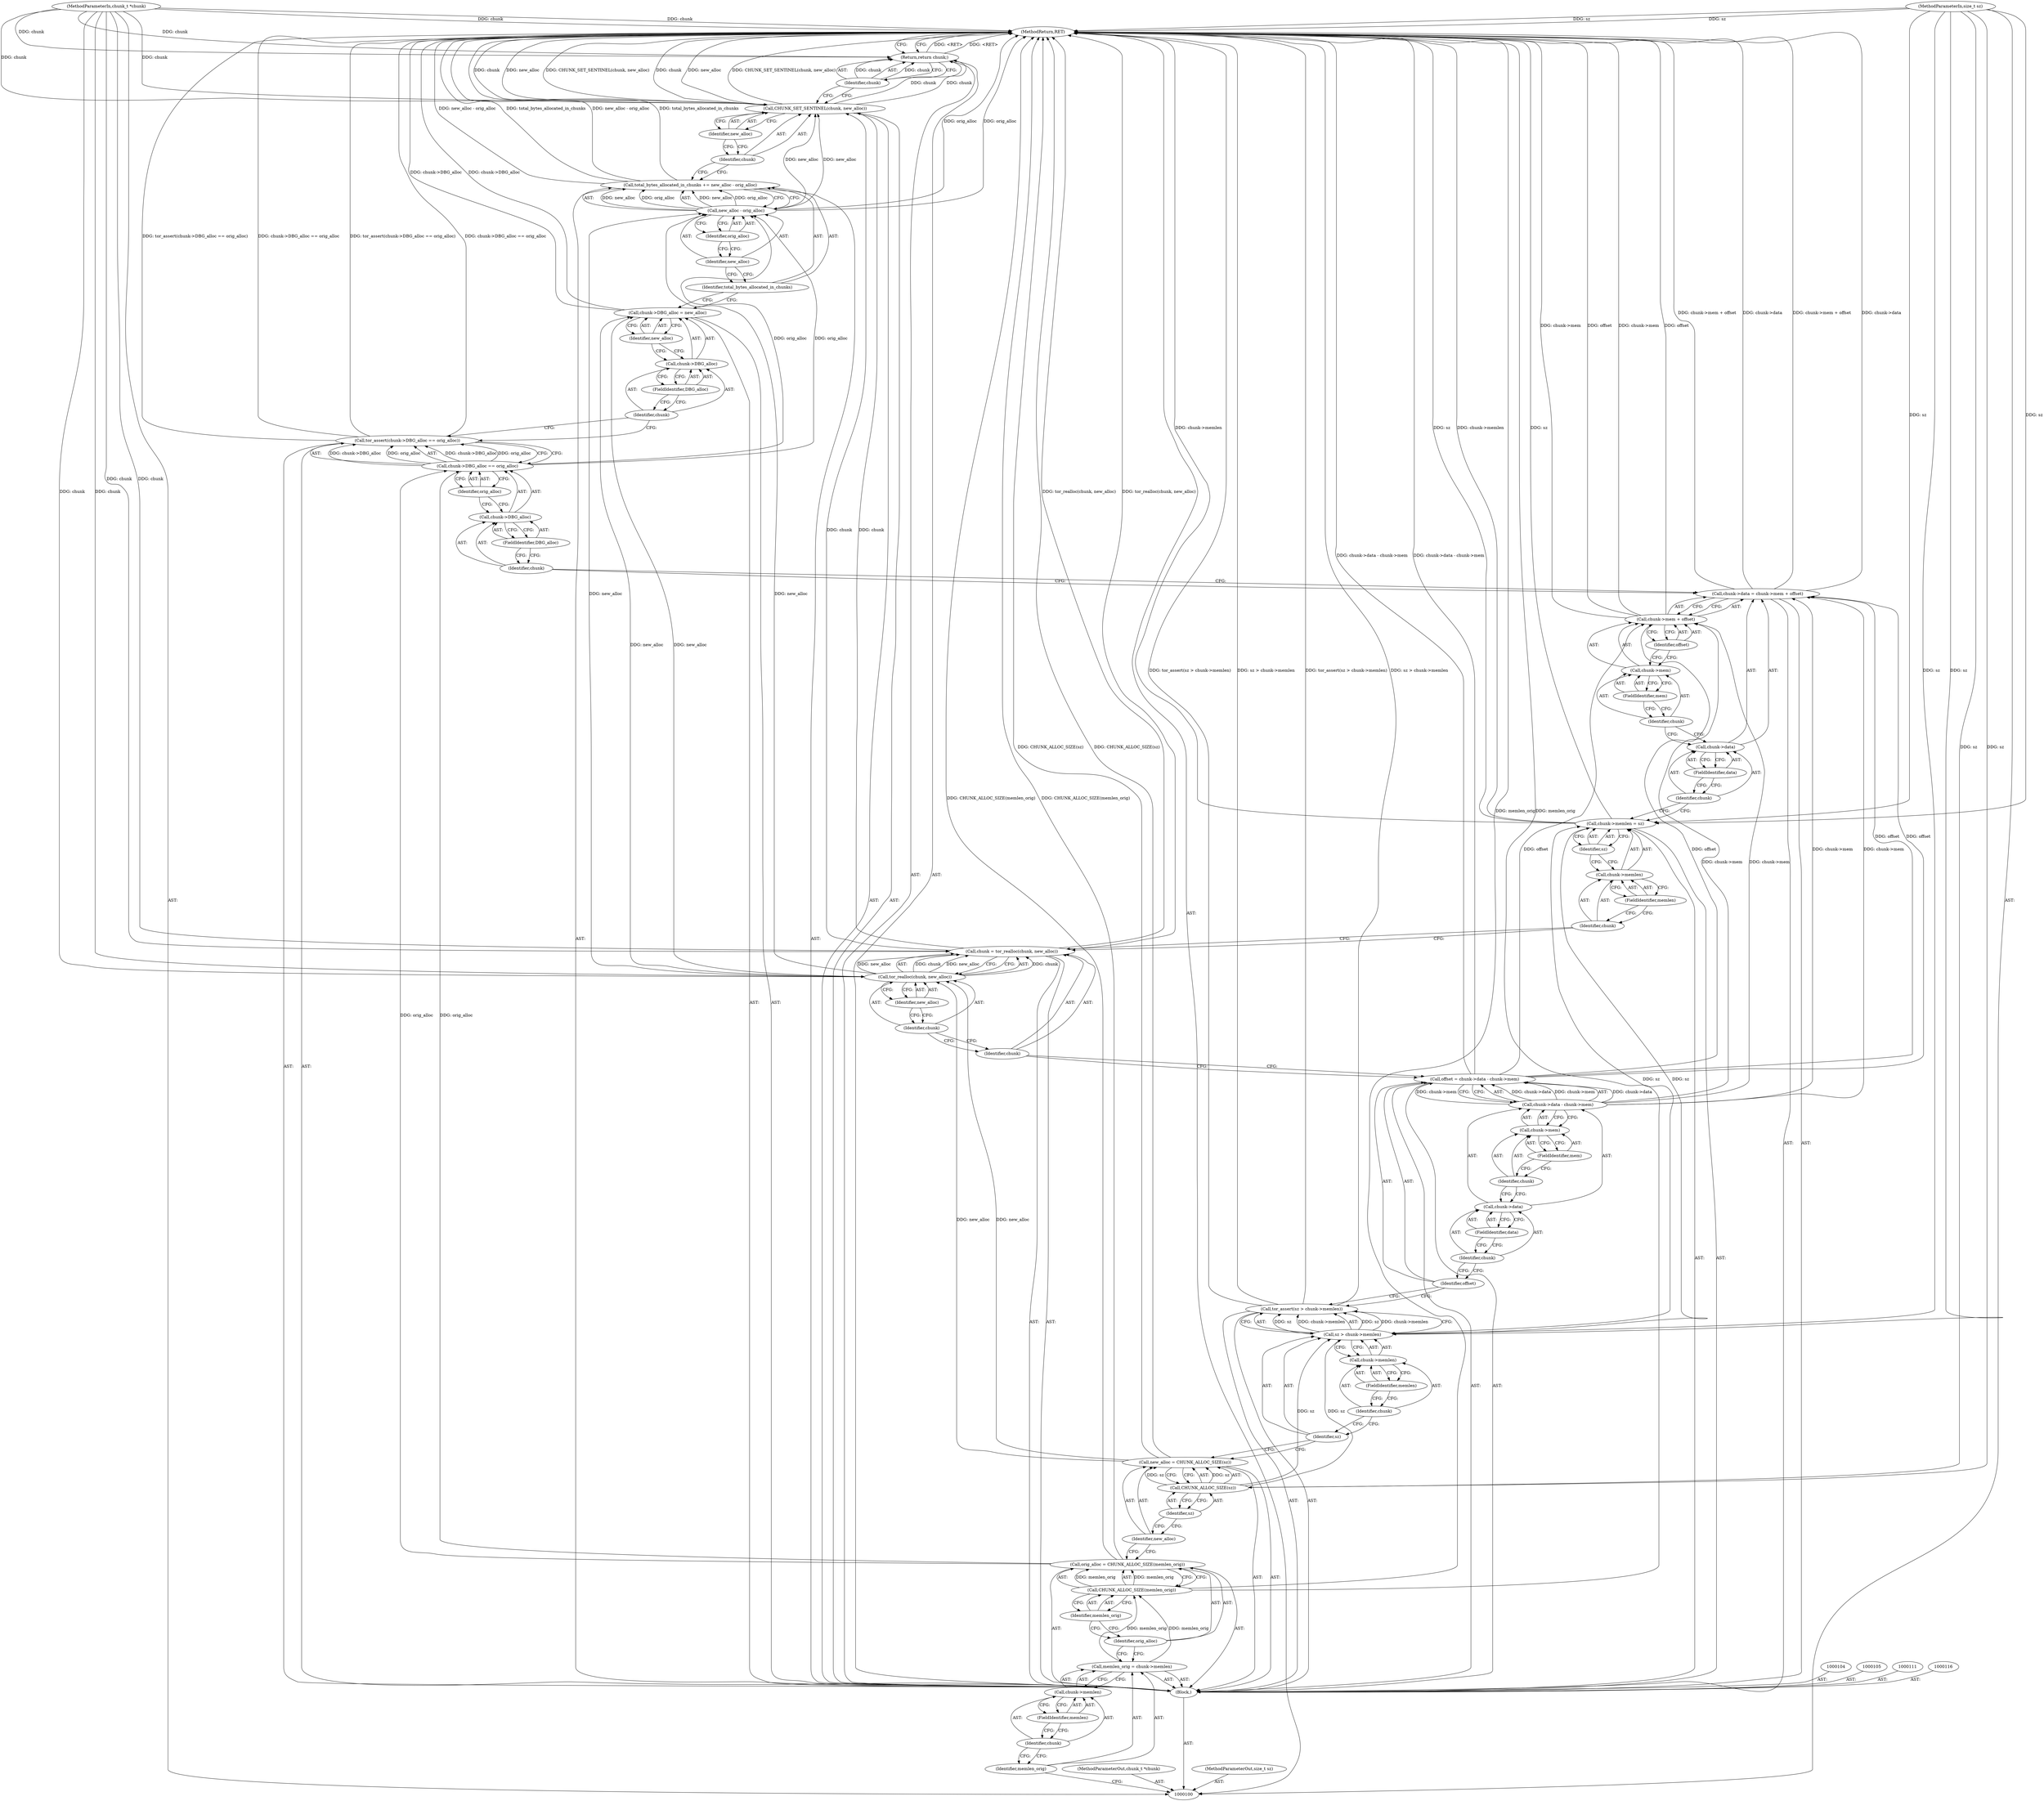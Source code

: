 digraph "0_tor_3cea86eb2fbb65949673eb4ba8ebb695c87a57ce" {
"1000176" [label="(MethodReturn,RET)"];
"1000101" [label="(MethodParameterIn,chunk_t *chunk)"];
"1000238" [label="(MethodParameterOut,chunk_t *chunk)"];
"1000102" [label="(MethodParameterIn,size_t sz)"];
"1000239" [label="(MethodParameterOut,size_t sz)"];
"1000144" [label="(FieldIdentifier,memlen)"];
"1000145" [label="(Identifier,sz)"];
"1000141" [label="(Call,chunk->memlen = sz)"];
"1000142" [label="(Call,chunk->memlen)"];
"1000143" [label="(Identifier,chunk)"];
"1000149" [label="(FieldIdentifier,data)"];
"1000150" [label="(Call,chunk->mem + offset)"];
"1000151" [label="(Call,chunk->mem)"];
"1000152" [label="(Identifier,chunk)"];
"1000153" [label="(FieldIdentifier,mem)"];
"1000146" [label="(Call,chunk->data = chunk->mem + offset)"];
"1000147" [label="(Call,chunk->data)"];
"1000148" [label="(Identifier,chunk)"];
"1000154" [label="(Identifier,offset)"];
"1000156" [label="(Call,chunk->DBG_alloc == orig_alloc)"];
"1000157" [label="(Call,chunk->DBG_alloc)"];
"1000158" [label="(Identifier,chunk)"];
"1000155" [label="(Call,tor_assert(chunk->DBG_alloc == orig_alloc))"];
"1000159" [label="(FieldIdentifier,DBG_alloc)"];
"1000160" [label="(Identifier,orig_alloc)"];
"1000161" [label="(Call,chunk->DBG_alloc = new_alloc)"];
"1000162" [label="(Call,chunk->DBG_alloc)"];
"1000163" [label="(Identifier,chunk)"];
"1000165" [label="(Identifier,new_alloc)"];
"1000164" [label="(FieldIdentifier,DBG_alloc)"];
"1000166" [label="(Call,total_bytes_allocated_in_chunks += new_alloc - orig_alloc)"];
"1000167" [label="(Identifier,total_bytes_allocated_in_chunks)"];
"1000168" [label="(Call,new_alloc - orig_alloc)"];
"1000169" [label="(Identifier,new_alloc)"];
"1000170" [label="(Identifier,orig_alloc)"];
"1000171" [label="(Call,CHUNK_SET_SENTINEL(chunk, new_alloc))"];
"1000172" [label="(Identifier,chunk)"];
"1000173" [label="(Identifier,new_alloc)"];
"1000175" [label="(Identifier,chunk)"];
"1000174" [label="(Return,return chunk;)"];
"1000103" [label="(Block,)"];
"1000106" [label="(Call,memlen_orig = chunk->memlen)"];
"1000107" [label="(Identifier,memlen_orig)"];
"1000108" [label="(Call,chunk->memlen)"];
"1000109" [label="(Identifier,chunk)"];
"1000110" [label="(FieldIdentifier,memlen)"];
"1000112" [label="(Call,orig_alloc = CHUNK_ALLOC_SIZE(memlen_orig))"];
"1000113" [label="(Identifier,orig_alloc)"];
"1000114" [label="(Call,CHUNK_ALLOC_SIZE(memlen_orig))"];
"1000115" [label="(Identifier,memlen_orig)"];
"1000117" [label="(Call,new_alloc = CHUNK_ALLOC_SIZE(sz))"];
"1000118" [label="(Identifier,new_alloc)"];
"1000119" [label="(Call,CHUNK_ALLOC_SIZE(sz))"];
"1000120" [label="(Identifier,sz)"];
"1000122" [label="(Call,sz > chunk->memlen)"];
"1000123" [label="(Identifier,sz)"];
"1000124" [label="(Call,chunk->memlen)"];
"1000125" [label="(Identifier,chunk)"];
"1000126" [label="(FieldIdentifier,memlen)"];
"1000121" [label="(Call,tor_assert(sz > chunk->memlen))"];
"1000129" [label="(Call,chunk->data - chunk->mem)"];
"1000130" [label="(Call,chunk->data)"];
"1000131" [label="(Identifier,chunk)"];
"1000132" [label="(FieldIdentifier,data)"];
"1000133" [label="(Call,chunk->mem)"];
"1000134" [label="(Identifier,chunk)"];
"1000127" [label="(Call,offset = chunk->data - chunk->mem)"];
"1000128" [label="(Identifier,offset)"];
"1000135" [label="(FieldIdentifier,mem)"];
"1000138" [label="(Call,tor_realloc(chunk, new_alloc))"];
"1000136" [label="(Call,chunk = tor_realloc(chunk, new_alloc))"];
"1000137" [label="(Identifier,chunk)"];
"1000139" [label="(Identifier,chunk)"];
"1000140" [label="(Identifier,new_alloc)"];
"1000176" -> "1000100"  [label="AST: "];
"1000176" -> "1000174"  [label="CFG: "];
"1000174" -> "1000176"  [label="DDG: <RET>"];
"1000166" -> "1000176"  [label="DDG: new_alloc - orig_alloc"];
"1000166" -> "1000176"  [label="DDG: total_bytes_allocated_in_chunks"];
"1000150" -> "1000176"  [label="DDG: chunk->mem"];
"1000150" -> "1000176"  [label="DDG: offset"];
"1000112" -> "1000176"  [label="DDG: CHUNK_ALLOC_SIZE(memlen_orig)"];
"1000117" -> "1000176"  [label="DDG: CHUNK_ALLOC_SIZE(sz)"];
"1000171" -> "1000176"  [label="DDG: chunk"];
"1000171" -> "1000176"  [label="DDG: new_alloc"];
"1000171" -> "1000176"  [label="DDG: CHUNK_SET_SENTINEL(chunk, new_alloc)"];
"1000141" -> "1000176"  [label="DDG: chunk->memlen"];
"1000141" -> "1000176"  [label="DDG: sz"];
"1000127" -> "1000176"  [label="DDG: chunk->data - chunk->mem"];
"1000155" -> "1000176"  [label="DDG: tor_assert(chunk->DBG_alloc == orig_alloc)"];
"1000155" -> "1000176"  [label="DDG: chunk->DBG_alloc == orig_alloc"];
"1000114" -> "1000176"  [label="DDG: memlen_orig"];
"1000121" -> "1000176"  [label="DDG: tor_assert(sz > chunk->memlen)"];
"1000121" -> "1000176"  [label="DDG: sz > chunk->memlen"];
"1000102" -> "1000176"  [label="DDG: sz"];
"1000101" -> "1000176"  [label="DDG: chunk"];
"1000168" -> "1000176"  [label="DDG: orig_alloc"];
"1000146" -> "1000176"  [label="DDG: chunk->mem + offset"];
"1000146" -> "1000176"  [label="DDG: chunk->data"];
"1000136" -> "1000176"  [label="DDG: tor_realloc(chunk, new_alloc)"];
"1000161" -> "1000176"  [label="DDG: chunk->DBG_alloc"];
"1000101" -> "1000100"  [label="AST: "];
"1000101" -> "1000176"  [label="DDG: chunk"];
"1000101" -> "1000136"  [label="DDG: chunk"];
"1000101" -> "1000138"  [label="DDG: chunk"];
"1000101" -> "1000171"  [label="DDG: chunk"];
"1000101" -> "1000174"  [label="DDG: chunk"];
"1000238" -> "1000100"  [label="AST: "];
"1000102" -> "1000100"  [label="AST: "];
"1000102" -> "1000176"  [label="DDG: sz"];
"1000102" -> "1000119"  [label="DDG: sz"];
"1000102" -> "1000122"  [label="DDG: sz"];
"1000102" -> "1000141"  [label="DDG: sz"];
"1000239" -> "1000100"  [label="AST: "];
"1000144" -> "1000142"  [label="AST: "];
"1000144" -> "1000143"  [label="CFG: "];
"1000142" -> "1000144"  [label="CFG: "];
"1000145" -> "1000141"  [label="AST: "];
"1000145" -> "1000142"  [label="CFG: "];
"1000141" -> "1000145"  [label="CFG: "];
"1000141" -> "1000103"  [label="AST: "];
"1000141" -> "1000145"  [label="CFG: "];
"1000142" -> "1000141"  [label="AST: "];
"1000145" -> "1000141"  [label="AST: "];
"1000148" -> "1000141"  [label="CFG: "];
"1000141" -> "1000176"  [label="DDG: chunk->memlen"];
"1000141" -> "1000176"  [label="DDG: sz"];
"1000122" -> "1000141"  [label="DDG: sz"];
"1000102" -> "1000141"  [label="DDG: sz"];
"1000142" -> "1000141"  [label="AST: "];
"1000142" -> "1000144"  [label="CFG: "];
"1000143" -> "1000142"  [label="AST: "];
"1000144" -> "1000142"  [label="AST: "];
"1000145" -> "1000142"  [label="CFG: "];
"1000143" -> "1000142"  [label="AST: "];
"1000143" -> "1000136"  [label="CFG: "];
"1000144" -> "1000143"  [label="CFG: "];
"1000149" -> "1000147"  [label="AST: "];
"1000149" -> "1000148"  [label="CFG: "];
"1000147" -> "1000149"  [label="CFG: "];
"1000150" -> "1000146"  [label="AST: "];
"1000150" -> "1000154"  [label="CFG: "];
"1000151" -> "1000150"  [label="AST: "];
"1000154" -> "1000150"  [label="AST: "];
"1000146" -> "1000150"  [label="CFG: "];
"1000150" -> "1000176"  [label="DDG: chunk->mem"];
"1000150" -> "1000176"  [label="DDG: offset"];
"1000129" -> "1000150"  [label="DDG: chunk->mem"];
"1000127" -> "1000150"  [label="DDG: offset"];
"1000151" -> "1000150"  [label="AST: "];
"1000151" -> "1000153"  [label="CFG: "];
"1000152" -> "1000151"  [label="AST: "];
"1000153" -> "1000151"  [label="AST: "];
"1000154" -> "1000151"  [label="CFG: "];
"1000152" -> "1000151"  [label="AST: "];
"1000152" -> "1000147"  [label="CFG: "];
"1000153" -> "1000152"  [label="CFG: "];
"1000153" -> "1000151"  [label="AST: "];
"1000153" -> "1000152"  [label="CFG: "];
"1000151" -> "1000153"  [label="CFG: "];
"1000146" -> "1000103"  [label="AST: "];
"1000146" -> "1000150"  [label="CFG: "];
"1000147" -> "1000146"  [label="AST: "];
"1000150" -> "1000146"  [label="AST: "];
"1000158" -> "1000146"  [label="CFG: "];
"1000146" -> "1000176"  [label="DDG: chunk->mem + offset"];
"1000146" -> "1000176"  [label="DDG: chunk->data"];
"1000129" -> "1000146"  [label="DDG: chunk->mem"];
"1000127" -> "1000146"  [label="DDG: offset"];
"1000147" -> "1000146"  [label="AST: "];
"1000147" -> "1000149"  [label="CFG: "];
"1000148" -> "1000147"  [label="AST: "];
"1000149" -> "1000147"  [label="AST: "];
"1000152" -> "1000147"  [label="CFG: "];
"1000148" -> "1000147"  [label="AST: "];
"1000148" -> "1000141"  [label="CFG: "];
"1000149" -> "1000148"  [label="CFG: "];
"1000154" -> "1000150"  [label="AST: "];
"1000154" -> "1000151"  [label="CFG: "];
"1000150" -> "1000154"  [label="CFG: "];
"1000156" -> "1000155"  [label="AST: "];
"1000156" -> "1000160"  [label="CFG: "];
"1000157" -> "1000156"  [label="AST: "];
"1000160" -> "1000156"  [label="AST: "];
"1000155" -> "1000156"  [label="CFG: "];
"1000156" -> "1000155"  [label="DDG: chunk->DBG_alloc"];
"1000156" -> "1000155"  [label="DDG: orig_alloc"];
"1000112" -> "1000156"  [label="DDG: orig_alloc"];
"1000156" -> "1000168"  [label="DDG: orig_alloc"];
"1000157" -> "1000156"  [label="AST: "];
"1000157" -> "1000159"  [label="CFG: "];
"1000158" -> "1000157"  [label="AST: "];
"1000159" -> "1000157"  [label="AST: "];
"1000160" -> "1000157"  [label="CFG: "];
"1000158" -> "1000157"  [label="AST: "];
"1000158" -> "1000146"  [label="CFG: "];
"1000159" -> "1000158"  [label="CFG: "];
"1000155" -> "1000103"  [label="AST: "];
"1000155" -> "1000156"  [label="CFG: "];
"1000156" -> "1000155"  [label="AST: "];
"1000163" -> "1000155"  [label="CFG: "];
"1000155" -> "1000176"  [label="DDG: tor_assert(chunk->DBG_alloc == orig_alloc)"];
"1000155" -> "1000176"  [label="DDG: chunk->DBG_alloc == orig_alloc"];
"1000156" -> "1000155"  [label="DDG: chunk->DBG_alloc"];
"1000156" -> "1000155"  [label="DDG: orig_alloc"];
"1000159" -> "1000157"  [label="AST: "];
"1000159" -> "1000158"  [label="CFG: "];
"1000157" -> "1000159"  [label="CFG: "];
"1000160" -> "1000156"  [label="AST: "];
"1000160" -> "1000157"  [label="CFG: "];
"1000156" -> "1000160"  [label="CFG: "];
"1000161" -> "1000103"  [label="AST: "];
"1000161" -> "1000165"  [label="CFG: "];
"1000162" -> "1000161"  [label="AST: "];
"1000165" -> "1000161"  [label="AST: "];
"1000167" -> "1000161"  [label="CFG: "];
"1000161" -> "1000176"  [label="DDG: chunk->DBG_alloc"];
"1000138" -> "1000161"  [label="DDG: new_alloc"];
"1000162" -> "1000161"  [label="AST: "];
"1000162" -> "1000164"  [label="CFG: "];
"1000163" -> "1000162"  [label="AST: "];
"1000164" -> "1000162"  [label="AST: "];
"1000165" -> "1000162"  [label="CFG: "];
"1000163" -> "1000162"  [label="AST: "];
"1000163" -> "1000155"  [label="CFG: "];
"1000164" -> "1000163"  [label="CFG: "];
"1000165" -> "1000161"  [label="AST: "];
"1000165" -> "1000162"  [label="CFG: "];
"1000161" -> "1000165"  [label="CFG: "];
"1000164" -> "1000162"  [label="AST: "];
"1000164" -> "1000163"  [label="CFG: "];
"1000162" -> "1000164"  [label="CFG: "];
"1000166" -> "1000103"  [label="AST: "];
"1000166" -> "1000168"  [label="CFG: "];
"1000167" -> "1000166"  [label="AST: "];
"1000168" -> "1000166"  [label="AST: "];
"1000172" -> "1000166"  [label="CFG: "];
"1000166" -> "1000176"  [label="DDG: new_alloc - orig_alloc"];
"1000166" -> "1000176"  [label="DDG: total_bytes_allocated_in_chunks"];
"1000168" -> "1000166"  [label="DDG: new_alloc"];
"1000168" -> "1000166"  [label="DDG: orig_alloc"];
"1000167" -> "1000166"  [label="AST: "];
"1000167" -> "1000161"  [label="CFG: "];
"1000169" -> "1000167"  [label="CFG: "];
"1000168" -> "1000166"  [label="AST: "];
"1000168" -> "1000170"  [label="CFG: "];
"1000169" -> "1000168"  [label="AST: "];
"1000170" -> "1000168"  [label="AST: "];
"1000166" -> "1000168"  [label="CFG: "];
"1000168" -> "1000176"  [label="DDG: orig_alloc"];
"1000168" -> "1000166"  [label="DDG: new_alloc"];
"1000168" -> "1000166"  [label="DDG: orig_alloc"];
"1000138" -> "1000168"  [label="DDG: new_alloc"];
"1000156" -> "1000168"  [label="DDG: orig_alloc"];
"1000168" -> "1000171"  [label="DDG: new_alloc"];
"1000169" -> "1000168"  [label="AST: "];
"1000169" -> "1000167"  [label="CFG: "];
"1000170" -> "1000169"  [label="CFG: "];
"1000170" -> "1000168"  [label="AST: "];
"1000170" -> "1000169"  [label="CFG: "];
"1000168" -> "1000170"  [label="CFG: "];
"1000171" -> "1000103"  [label="AST: "];
"1000171" -> "1000173"  [label="CFG: "];
"1000172" -> "1000171"  [label="AST: "];
"1000173" -> "1000171"  [label="AST: "];
"1000175" -> "1000171"  [label="CFG: "];
"1000171" -> "1000176"  [label="DDG: chunk"];
"1000171" -> "1000176"  [label="DDG: new_alloc"];
"1000171" -> "1000176"  [label="DDG: CHUNK_SET_SENTINEL(chunk, new_alloc)"];
"1000136" -> "1000171"  [label="DDG: chunk"];
"1000101" -> "1000171"  [label="DDG: chunk"];
"1000168" -> "1000171"  [label="DDG: new_alloc"];
"1000171" -> "1000174"  [label="DDG: chunk"];
"1000172" -> "1000171"  [label="AST: "];
"1000172" -> "1000166"  [label="CFG: "];
"1000173" -> "1000172"  [label="CFG: "];
"1000173" -> "1000171"  [label="AST: "];
"1000173" -> "1000172"  [label="CFG: "];
"1000171" -> "1000173"  [label="CFG: "];
"1000175" -> "1000174"  [label="AST: "];
"1000175" -> "1000171"  [label="CFG: "];
"1000174" -> "1000175"  [label="CFG: "];
"1000175" -> "1000174"  [label="DDG: chunk"];
"1000174" -> "1000103"  [label="AST: "];
"1000174" -> "1000175"  [label="CFG: "];
"1000175" -> "1000174"  [label="AST: "];
"1000176" -> "1000174"  [label="CFG: "];
"1000174" -> "1000176"  [label="DDG: <RET>"];
"1000175" -> "1000174"  [label="DDG: chunk"];
"1000171" -> "1000174"  [label="DDG: chunk"];
"1000101" -> "1000174"  [label="DDG: chunk"];
"1000103" -> "1000100"  [label="AST: "];
"1000104" -> "1000103"  [label="AST: "];
"1000105" -> "1000103"  [label="AST: "];
"1000106" -> "1000103"  [label="AST: "];
"1000111" -> "1000103"  [label="AST: "];
"1000112" -> "1000103"  [label="AST: "];
"1000116" -> "1000103"  [label="AST: "];
"1000117" -> "1000103"  [label="AST: "];
"1000121" -> "1000103"  [label="AST: "];
"1000127" -> "1000103"  [label="AST: "];
"1000136" -> "1000103"  [label="AST: "];
"1000141" -> "1000103"  [label="AST: "];
"1000146" -> "1000103"  [label="AST: "];
"1000155" -> "1000103"  [label="AST: "];
"1000161" -> "1000103"  [label="AST: "];
"1000166" -> "1000103"  [label="AST: "];
"1000171" -> "1000103"  [label="AST: "];
"1000174" -> "1000103"  [label="AST: "];
"1000106" -> "1000103"  [label="AST: "];
"1000106" -> "1000108"  [label="CFG: "];
"1000107" -> "1000106"  [label="AST: "];
"1000108" -> "1000106"  [label="AST: "];
"1000113" -> "1000106"  [label="CFG: "];
"1000106" -> "1000114"  [label="DDG: memlen_orig"];
"1000107" -> "1000106"  [label="AST: "];
"1000107" -> "1000100"  [label="CFG: "];
"1000109" -> "1000107"  [label="CFG: "];
"1000108" -> "1000106"  [label="AST: "];
"1000108" -> "1000110"  [label="CFG: "];
"1000109" -> "1000108"  [label="AST: "];
"1000110" -> "1000108"  [label="AST: "];
"1000106" -> "1000108"  [label="CFG: "];
"1000109" -> "1000108"  [label="AST: "];
"1000109" -> "1000107"  [label="CFG: "];
"1000110" -> "1000109"  [label="CFG: "];
"1000110" -> "1000108"  [label="AST: "];
"1000110" -> "1000109"  [label="CFG: "];
"1000108" -> "1000110"  [label="CFG: "];
"1000112" -> "1000103"  [label="AST: "];
"1000112" -> "1000114"  [label="CFG: "];
"1000113" -> "1000112"  [label="AST: "];
"1000114" -> "1000112"  [label="AST: "];
"1000118" -> "1000112"  [label="CFG: "];
"1000112" -> "1000176"  [label="DDG: CHUNK_ALLOC_SIZE(memlen_orig)"];
"1000114" -> "1000112"  [label="DDG: memlen_orig"];
"1000112" -> "1000156"  [label="DDG: orig_alloc"];
"1000113" -> "1000112"  [label="AST: "];
"1000113" -> "1000106"  [label="CFG: "];
"1000115" -> "1000113"  [label="CFG: "];
"1000114" -> "1000112"  [label="AST: "];
"1000114" -> "1000115"  [label="CFG: "];
"1000115" -> "1000114"  [label="AST: "];
"1000112" -> "1000114"  [label="CFG: "];
"1000114" -> "1000176"  [label="DDG: memlen_orig"];
"1000114" -> "1000112"  [label="DDG: memlen_orig"];
"1000106" -> "1000114"  [label="DDG: memlen_orig"];
"1000115" -> "1000114"  [label="AST: "];
"1000115" -> "1000113"  [label="CFG: "];
"1000114" -> "1000115"  [label="CFG: "];
"1000117" -> "1000103"  [label="AST: "];
"1000117" -> "1000119"  [label="CFG: "];
"1000118" -> "1000117"  [label="AST: "];
"1000119" -> "1000117"  [label="AST: "];
"1000123" -> "1000117"  [label="CFG: "];
"1000117" -> "1000176"  [label="DDG: CHUNK_ALLOC_SIZE(sz)"];
"1000119" -> "1000117"  [label="DDG: sz"];
"1000117" -> "1000138"  [label="DDG: new_alloc"];
"1000118" -> "1000117"  [label="AST: "];
"1000118" -> "1000112"  [label="CFG: "];
"1000120" -> "1000118"  [label="CFG: "];
"1000119" -> "1000117"  [label="AST: "];
"1000119" -> "1000120"  [label="CFG: "];
"1000120" -> "1000119"  [label="AST: "];
"1000117" -> "1000119"  [label="CFG: "];
"1000119" -> "1000117"  [label="DDG: sz"];
"1000102" -> "1000119"  [label="DDG: sz"];
"1000119" -> "1000122"  [label="DDG: sz"];
"1000120" -> "1000119"  [label="AST: "];
"1000120" -> "1000118"  [label="CFG: "];
"1000119" -> "1000120"  [label="CFG: "];
"1000122" -> "1000121"  [label="AST: "];
"1000122" -> "1000124"  [label="CFG: "];
"1000123" -> "1000122"  [label="AST: "];
"1000124" -> "1000122"  [label="AST: "];
"1000121" -> "1000122"  [label="CFG: "];
"1000122" -> "1000121"  [label="DDG: sz"];
"1000122" -> "1000121"  [label="DDG: chunk->memlen"];
"1000119" -> "1000122"  [label="DDG: sz"];
"1000102" -> "1000122"  [label="DDG: sz"];
"1000122" -> "1000141"  [label="DDG: sz"];
"1000123" -> "1000122"  [label="AST: "];
"1000123" -> "1000117"  [label="CFG: "];
"1000125" -> "1000123"  [label="CFG: "];
"1000124" -> "1000122"  [label="AST: "];
"1000124" -> "1000126"  [label="CFG: "];
"1000125" -> "1000124"  [label="AST: "];
"1000126" -> "1000124"  [label="AST: "];
"1000122" -> "1000124"  [label="CFG: "];
"1000125" -> "1000124"  [label="AST: "];
"1000125" -> "1000123"  [label="CFG: "];
"1000126" -> "1000125"  [label="CFG: "];
"1000126" -> "1000124"  [label="AST: "];
"1000126" -> "1000125"  [label="CFG: "];
"1000124" -> "1000126"  [label="CFG: "];
"1000121" -> "1000103"  [label="AST: "];
"1000121" -> "1000122"  [label="CFG: "];
"1000122" -> "1000121"  [label="AST: "];
"1000128" -> "1000121"  [label="CFG: "];
"1000121" -> "1000176"  [label="DDG: tor_assert(sz > chunk->memlen)"];
"1000121" -> "1000176"  [label="DDG: sz > chunk->memlen"];
"1000122" -> "1000121"  [label="DDG: sz"];
"1000122" -> "1000121"  [label="DDG: chunk->memlen"];
"1000129" -> "1000127"  [label="AST: "];
"1000129" -> "1000133"  [label="CFG: "];
"1000130" -> "1000129"  [label="AST: "];
"1000133" -> "1000129"  [label="AST: "];
"1000127" -> "1000129"  [label="CFG: "];
"1000129" -> "1000127"  [label="DDG: chunk->data"];
"1000129" -> "1000127"  [label="DDG: chunk->mem"];
"1000129" -> "1000146"  [label="DDG: chunk->mem"];
"1000129" -> "1000150"  [label="DDG: chunk->mem"];
"1000130" -> "1000129"  [label="AST: "];
"1000130" -> "1000132"  [label="CFG: "];
"1000131" -> "1000130"  [label="AST: "];
"1000132" -> "1000130"  [label="AST: "];
"1000134" -> "1000130"  [label="CFG: "];
"1000131" -> "1000130"  [label="AST: "];
"1000131" -> "1000128"  [label="CFG: "];
"1000132" -> "1000131"  [label="CFG: "];
"1000132" -> "1000130"  [label="AST: "];
"1000132" -> "1000131"  [label="CFG: "];
"1000130" -> "1000132"  [label="CFG: "];
"1000133" -> "1000129"  [label="AST: "];
"1000133" -> "1000135"  [label="CFG: "];
"1000134" -> "1000133"  [label="AST: "];
"1000135" -> "1000133"  [label="AST: "];
"1000129" -> "1000133"  [label="CFG: "];
"1000134" -> "1000133"  [label="AST: "];
"1000134" -> "1000130"  [label="CFG: "];
"1000135" -> "1000134"  [label="CFG: "];
"1000127" -> "1000103"  [label="AST: "];
"1000127" -> "1000129"  [label="CFG: "];
"1000128" -> "1000127"  [label="AST: "];
"1000129" -> "1000127"  [label="AST: "];
"1000137" -> "1000127"  [label="CFG: "];
"1000127" -> "1000176"  [label="DDG: chunk->data - chunk->mem"];
"1000129" -> "1000127"  [label="DDG: chunk->data"];
"1000129" -> "1000127"  [label="DDG: chunk->mem"];
"1000127" -> "1000146"  [label="DDG: offset"];
"1000127" -> "1000150"  [label="DDG: offset"];
"1000128" -> "1000127"  [label="AST: "];
"1000128" -> "1000121"  [label="CFG: "];
"1000131" -> "1000128"  [label="CFG: "];
"1000135" -> "1000133"  [label="AST: "];
"1000135" -> "1000134"  [label="CFG: "];
"1000133" -> "1000135"  [label="CFG: "];
"1000138" -> "1000136"  [label="AST: "];
"1000138" -> "1000140"  [label="CFG: "];
"1000139" -> "1000138"  [label="AST: "];
"1000140" -> "1000138"  [label="AST: "];
"1000136" -> "1000138"  [label="CFG: "];
"1000138" -> "1000136"  [label="DDG: chunk"];
"1000138" -> "1000136"  [label="DDG: new_alloc"];
"1000101" -> "1000138"  [label="DDG: chunk"];
"1000117" -> "1000138"  [label="DDG: new_alloc"];
"1000138" -> "1000161"  [label="DDG: new_alloc"];
"1000138" -> "1000168"  [label="DDG: new_alloc"];
"1000136" -> "1000103"  [label="AST: "];
"1000136" -> "1000138"  [label="CFG: "];
"1000137" -> "1000136"  [label="AST: "];
"1000138" -> "1000136"  [label="AST: "];
"1000143" -> "1000136"  [label="CFG: "];
"1000136" -> "1000176"  [label="DDG: tor_realloc(chunk, new_alloc)"];
"1000138" -> "1000136"  [label="DDG: chunk"];
"1000138" -> "1000136"  [label="DDG: new_alloc"];
"1000101" -> "1000136"  [label="DDG: chunk"];
"1000136" -> "1000171"  [label="DDG: chunk"];
"1000137" -> "1000136"  [label="AST: "];
"1000137" -> "1000127"  [label="CFG: "];
"1000139" -> "1000137"  [label="CFG: "];
"1000139" -> "1000138"  [label="AST: "];
"1000139" -> "1000137"  [label="CFG: "];
"1000140" -> "1000139"  [label="CFG: "];
"1000140" -> "1000138"  [label="AST: "];
"1000140" -> "1000139"  [label="CFG: "];
"1000138" -> "1000140"  [label="CFG: "];
}
